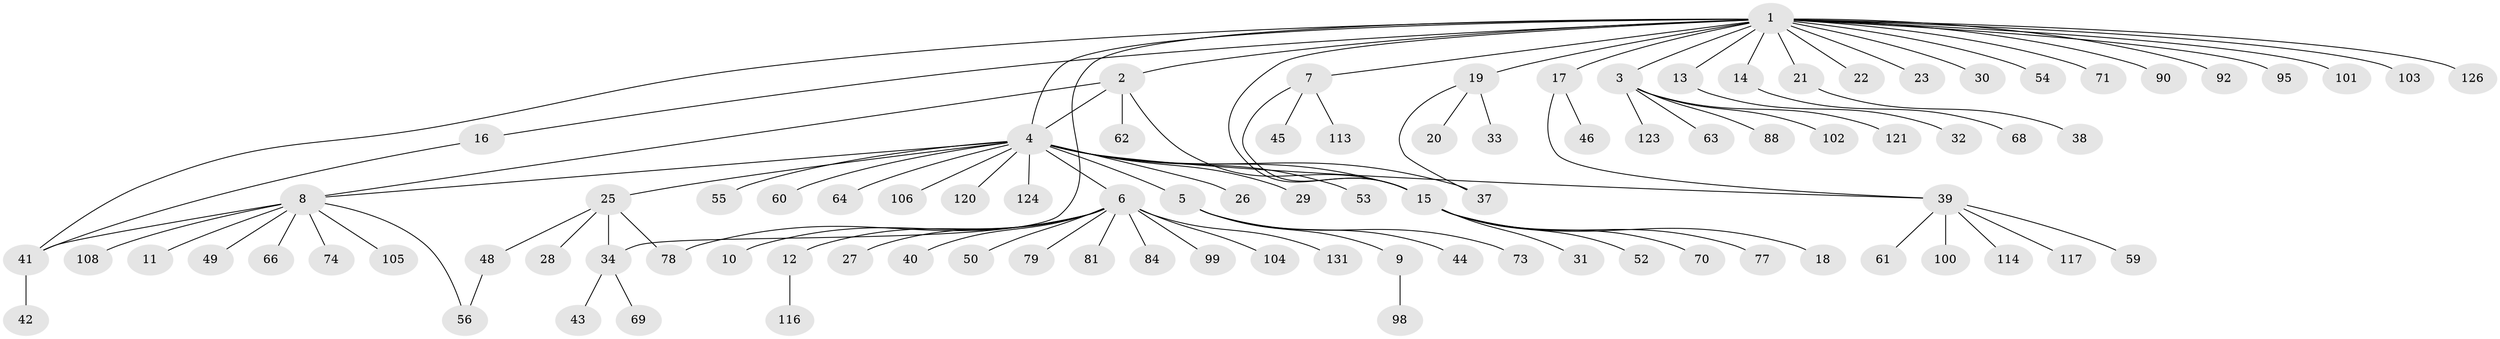 // original degree distribution, {24: 0.007518796992481203, 5: 0.022556390977443608, 6: 0.007518796992481203, 18: 0.007518796992481203, 4: 0.03759398496240601, 13: 0.007518796992481203, 10: 0.007518796992481203, 2: 0.16541353383458646, 1: 0.6616541353383458, 14: 0.007518796992481203, 8: 0.007518796992481203, 3: 0.05263157894736842, 7: 0.007518796992481203}
// Generated by graph-tools (version 1.1) at 2025/18/03/04/25 18:18:10]
// undirected, 93 vertices, 104 edges
graph export_dot {
graph [start="1"]
  node [color=gray90,style=filled];
  1;
  2;
  3;
  4;
  5;
  6;
  7;
  8;
  9;
  10 [super="+118"];
  11;
  12;
  13;
  14;
  15 [super="+35+57+76+72+112+85+91"];
  16;
  17 [super="+83+65"];
  18;
  19 [super="+24+110+115+36"];
  20;
  21 [super="+47"];
  22;
  23;
  25;
  26;
  27 [super="+51"];
  28;
  29 [super="+67"];
  30;
  31;
  32;
  33;
  34;
  37 [super="+58"];
  38;
  39;
  40;
  41;
  42;
  43;
  44;
  45;
  46;
  48 [super="+75"];
  49;
  50;
  52;
  53 [super="+129+94"];
  54 [super="+87"];
  55 [super="+133+109"];
  56 [super="+96"];
  59;
  60;
  61 [super="+119"];
  62;
  63;
  64;
  66;
  68;
  69;
  70;
  71;
  73 [super="+97"];
  74 [super="+82"];
  77 [super="+93"];
  78 [super="+130+86"];
  79 [super="+89"];
  81;
  84;
  88;
  90;
  92;
  95;
  98;
  99;
  100;
  101;
  102;
  103;
  104;
  105;
  106;
  108;
  113;
  114;
  116;
  117;
  120;
  121;
  123;
  124;
  126 [super="+127"];
  131;
  1 -- 2;
  1 -- 3;
  1 -- 4;
  1 -- 7;
  1 -- 13;
  1 -- 14;
  1 -- 15;
  1 -- 16;
  1 -- 17;
  1 -- 19;
  1 -- 21;
  1 -- 22;
  1 -- 23;
  1 -- 30;
  1 -- 34;
  1 -- 41;
  1 -- 54;
  1 -- 71;
  1 -- 90;
  1 -- 92;
  1 -- 95;
  1 -- 101;
  1 -- 103;
  1 -- 126;
  2 -- 4;
  2 -- 8;
  2 -- 62;
  2 -- 15;
  3 -- 63;
  3 -- 88;
  3 -- 102;
  3 -- 121;
  3 -- 123;
  4 -- 5;
  4 -- 6;
  4 -- 8;
  4 -- 25;
  4 -- 26;
  4 -- 29;
  4 -- 39;
  4 -- 53;
  4 -- 55;
  4 -- 60;
  4 -- 64;
  4 -- 106;
  4 -- 120;
  4 -- 124;
  4 -- 37;
  4 -- 15;
  5 -- 9;
  5 -- 44;
  5 -- 73;
  6 -- 10;
  6 -- 12;
  6 -- 27;
  6 -- 40;
  6 -- 50;
  6 -- 79;
  6 -- 81;
  6 -- 84;
  6 -- 99;
  6 -- 104;
  6 -- 131;
  6 -- 78;
  7 -- 15;
  7 -- 45;
  7 -- 113;
  8 -- 11;
  8 -- 41;
  8 -- 49;
  8 -- 56;
  8 -- 66;
  8 -- 74;
  8 -- 105;
  8 -- 108;
  9 -- 98;
  12 -- 116;
  13 -- 32;
  14 -- 68;
  15 -- 18;
  15 -- 31;
  15 -- 52;
  15 -- 70;
  15 -- 77;
  16 -- 41;
  17 -- 39;
  17 -- 46;
  19 -- 20;
  19 -- 33;
  19 -- 37;
  21 -- 38;
  25 -- 28;
  25 -- 34;
  25 -- 48;
  25 -- 78;
  34 -- 43;
  34 -- 69;
  39 -- 59;
  39 -- 61;
  39 -- 100;
  39 -- 114;
  39 -- 117;
  41 -- 42;
  48 -- 56;
}
